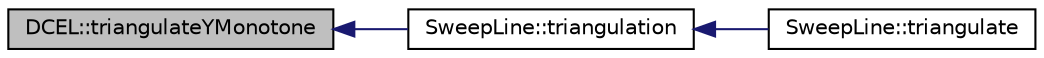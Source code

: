 digraph "DCEL::triangulateYMonotone"
{
  edge [fontname="Helvetica",fontsize="10",labelfontname="Helvetica",labelfontsize="10"];
  node [fontname="Helvetica",fontsize="10",shape=record];
  rankdir="LR";
  Node31 [label="DCEL::triangulateYMonotone",height=0.2,width=0.4,color="black", fillcolor="grey75", style="filled", fontcolor="black"];
  Node31 -> Node32 [dir="back",color="midnightblue",fontsize="10",style="solid",fontname="Helvetica"];
  Node32 [label="SweepLine::triangulation",height=0.2,width=0.4,color="black", fillcolor="white", style="filled",URL="$df/d5a/class_sweep_line.html#ab2def9edd00a0ac96fda1479af3df0ac"];
  Node32 -> Node33 [dir="back",color="midnightblue",fontsize="10",style="solid",fontname="Helvetica"];
  Node33 [label="SweepLine::triangulate",height=0.2,width=0.4,color="black", fillcolor="white", style="filled",URL="$df/d5a/class_sweep_line.html#a71ee8fe060983f33f65450bc0eff61ea"];
}
